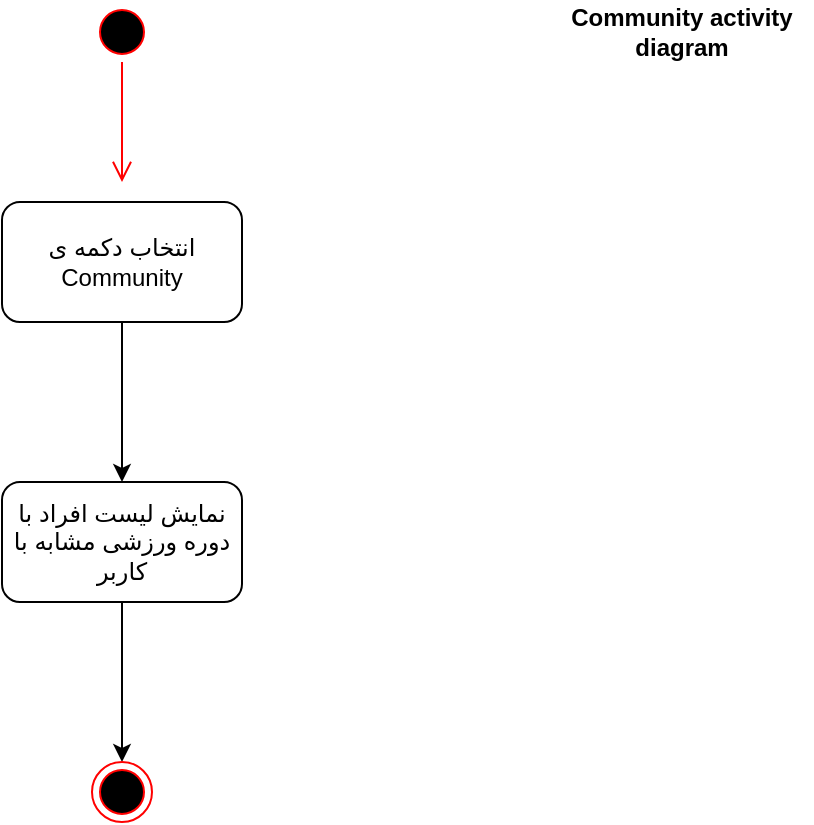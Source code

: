 <mxfile version="14.0.1" type="github">
  <diagram id="ZJVrBKJgZ6AO6duT7ITB" name="Page-1">
    <mxGraphModel dx="782" dy="398" grid="1" gridSize="10" guides="1" tooltips="1" connect="1" arrows="1" fold="1" page="1" pageScale="1" pageWidth="850" pageHeight="1100" math="0" shadow="0">
      <root>
        <mxCell id="0" />
        <mxCell id="1" parent="0" />
        <mxCell id="iygFAxfcVMYQyXbJ4-kD-1" value="" style="ellipse;html=1;shape=startState;fillColor=#000000;strokeColor=#ff0000;" vertex="1" parent="1">
          <mxGeometry x="145" y="60" width="30" height="30" as="geometry" />
        </mxCell>
        <mxCell id="iygFAxfcVMYQyXbJ4-kD-2" value="" style="edgeStyle=orthogonalEdgeStyle;html=1;verticalAlign=bottom;endArrow=open;endSize=8;strokeColor=#ff0000;" edge="1" parent="1" source="iygFAxfcVMYQyXbJ4-kD-1">
          <mxGeometry relative="1" as="geometry">
            <mxPoint x="160" y="150" as="targetPoint" />
          </mxGeometry>
        </mxCell>
        <mxCell id="iygFAxfcVMYQyXbJ4-kD-3" value="" style="edgeStyle=orthogonalEdgeStyle;rounded=0;orthogonalLoop=1;jettySize=auto;html=1;" edge="1" parent="1" source="iygFAxfcVMYQyXbJ4-kD-4" target="iygFAxfcVMYQyXbJ4-kD-6">
          <mxGeometry relative="1" as="geometry" />
        </mxCell>
        <mxCell id="iygFAxfcVMYQyXbJ4-kD-4" value="&lt;div&gt;انتخاب دکمه ی &lt;br&gt;&lt;/div&gt;&lt;div&gt;Community &lt;br&gt;&lt;/div&gt;" style="rounded=1;whiteSpace=wrap;html=1;" vertex="1" parent="1">
          <mxGeometry x="100" y="160" width="120" height="60" as="geometry" />
        </mxCell>
        <mxCell id="iygFAxfcVMYQyXbJ4-kD-5" style="edgeStyle=orthogonalEdgeStyle;rounded=0;orthogonalLoop=1;jettySize=auto;html=1;entryX=0.5;entryY=0;entryDx=0;entryDy=0;" edge="1" parent="1" source="iygFAxfcVMYQyXbJ4-kD-6" target="iygFAxfcVMYQyXbJ4-kD-7">
          <mxGeometry relative="1" as="geometry" />
        </mxCell>
        <mxCell id="iygFAxfcVMYQyXbJ4-kD-6" value="نمایش لیست افراد با دوره ورزشی مشابه با کاربر " style="rounded=1;whiteSpace=wrap;html=1;" vertex="1" parent="1">
          <mxGeometry x="100" y="300" width="120" height="60" as="geometry" />
        </mxCell>
        <mxCell id="iygFAxfcVMYQyXbJ4-kD-7" value="" style="ellipse;html=1;shape=endState;fillColor=#000000;strokeColor=#ff0000;" vertex="1" parent="1">
          <mxGeometry x="145" y="440" width="30" height="30" as="geometry" />
        </mxCell>
        <mxCell id="iygFAxfcVMYQyXbJ4-kD-8" value="&lt;b&gt;Community activity diagram&lt;/b&gt;" style="text;html=1;strokeColor=none;fillColor=none;align=center;verticalAlign=middle;whiteSpace=wrap;rounded=0;" vertex="1" parent="1">
          <mxGeometry x="375" y="70" width="130" height="10" as="geometry" />
        </mxCell>
      </root>
    </mxGraphModel>
  </diagram>
</mxfile>
